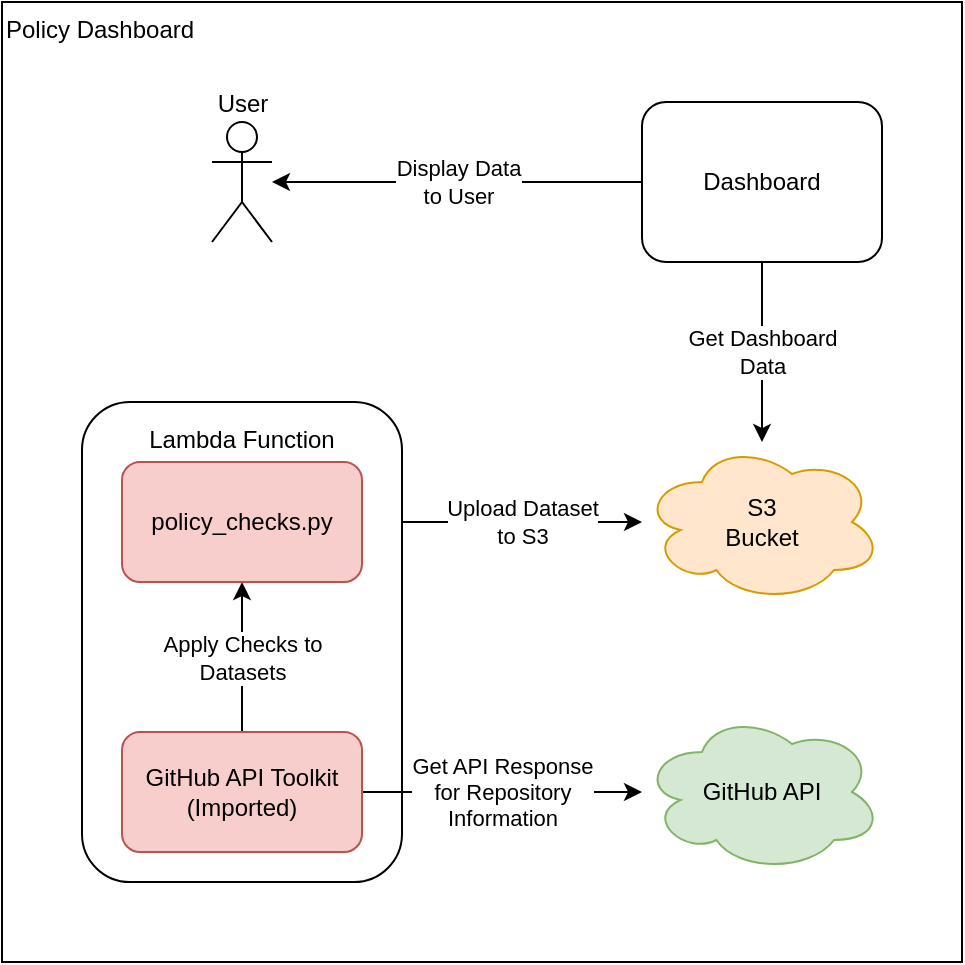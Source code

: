 <mxfile version="24.7.6">
  <diagram name="Page-1" id="pnx0hJKzSiqrIeHpiHD5">
    <mxGraphModel dx="1050" dy="1071" grid="1" gridSize="10" guides="1" tooltips="1" connect="1" arrows="1" fold="1" page="1" pageScale="1" pageWidth="827" pageHeight="1169" math="0" shadow="0">
      <root>
        <mxCell id="0" />
        <mxCell id="1" parent="0" />
        <mxCell id="_gAZQvvrP7qtMvys7ONW-1" value="Policy Dashboard" style="rounded=0;whiteSpace=wrap;html=1;align=left;verticalAlign=top;" vertex="1" parent="1">
          <mxGeometry x="40" y="40" width="480" height="480" as="geometry" />
        </mxCell>
        <mxCell id="_gAZQvvrP7qtMvys7ONW-22" value="Get Dashboard&lt;div&gt;Data&lt;/div&gt;" style="edgeStyle=orthogonalEdgeStyle;rounded=0;orthogonalLoop=1;jettySize=auto;html=1;exitX=0.5;exitY=1;exitDx=0;exitDy=0;" edge="1" parent="1" source="_gAZQvvrP7qtMvys7ONW-4" target="_gAZQvvrP7qtMvys7ONW-7">
          <mxGeometry relative="1" as="geometry" />
        </mxCell>
        <mxCell id="_gAZQvvrP7qtMvys7ONW-23" value="Display Data&lt;div&gt;to User&lt;/div&gt;" style="edgeStyle=orthogonalEdgeStyle;rounded=0;orthogonalLoop=1;jettySize=auto;html=1;exitX=0;exitY=0.5;exitDx=0;exitDy=0;" edge="1" parent="1" source="_gAZQvvrP7qtMvys7ONW-4" target="_gAZQvvrP7qtMvys7ONW-15">
          <mxGeometry relative="1" as="geometry" />
        </mxCell>
        <mxCell id="_gAZQvvrP7qtMvys7ONW-4" value="Dashboard" style="rounded=1;whiteSpace=wrap;html=1;verticalAlign=middle;spacingTop=0;" vertex="1" parent="1">
          <mxGeometry x="360" y="90" width="120" height="80" as="geometry" />
        </mxCell>
        <mxCell id="_gAZQvvrP7qtMvys7ONW-6" value="GitHub API" style="ellipse;shape=cloud;whiteSpace=wrap;html=1;fillColor=#d5e8d4;strokeColor=#82b366;" vertex="1" parent="1">
          <mxGeometry x="360" y="395" width="120" height="80" as="geometry" />
        </mxCell>
        <mxCell id="_gAZQvvrP7qtMvys7ONW-7" value="S3&lt;div&gt;Bucket&lt;/div&gt;" style="ellipse;shape=cloud;whiteSpace=wrap;html=1;fillColor=#ffe6cc;strokeColor=#d79b00;" vertex="1" parent="1">
          <mxGeometry x="360" y="260" width="120" height="80" as="geometry" />
        </mxCell>
        <mxCell id="_gAZQvvrP7qtMvys7ONW-21" value="Upload Dataset&lt;div&gt;to S3&lt;/div&gt;" style="edgeStyle=orthogonalEdgeStyle;rounded=0;orthogonalLoop=1;jettySize=auto;html=1;exitX=1;exitY=0.25;exitDx=0;exitDy=0;" edge="1" parent="1" source="_gAZQvvrP7qtMvys7ONW-9" target="_gAZQvvrP7qtMvys7ONW-7">
          <mxGeometry relative="1" as="geometry">
            <Array as="points">
              <mxPoint x="270" y="300" />
              <mxPoint x="270" y="300" />
            </Array>
          </mxGeometry>
        </mxCell>
        <mxCell id="_gAZQvvrP7qtMvys7ONW-9" value="Lambda Function" style="rounded=1;whiteSpace=wrap;html=1;verticalAlign=top;spacingTop=5;" vertex="1" parent="1">
          <mxGeometry x="80" y="240" width="160" height="240" as="geometry" />
        </mxCell>
        <mxCell id="_gAZQvvrP7qtMvys7ONW-19" value="Apply Checks to&lt;div&gt;Datasets&lt;/div&gt;" style="edgeStyle=orthogonalEdgeStyle;rounded=0;orthogonalLoop=1;jettySize=auto;html=1;" edge="1" parent="1" source="_gAZQvvrP7qtMvys7ONW-10" target="_gAZQvvrP7qtMvys7ONW-17">
          <mxGeometry relative="1" as="geometry" />
        </mxCell>
        <mxCell id="_gAZQvvrP7qtMvys7ONW-20" value="Get API Response&lt;div&gt;for Repository&lt;/div&gt;&lt;div&gt;Information&lt;/div&gt;" style="edgeStyle=orthogonalEdgeStyle;rounded=0;orthogonalLoop=1;jettySize=auto;html=1;exitX=1;exitY=0.5;exitDx=0;exitDy=0;" edge="1" parent="1" source="_gAZQvvrP7qtMvys7ONW-10" target="_gAZQvvrP7qtMvys7ONW-6">
          <mxGeometry relative="1" as="geometry" />
        </mxCell>
        <mxCell id="_gAZQvvrP7qtMvys7ONW-10" value="GitHub API Toolkit&lt;div&gt;(Imported)&lt;/div&gt;" style="rounded=1;whiteSpace=wrap;html=1;fillColor=#f8cecc;strokeColor=#b85450;" vertex="1" parent="1">
          <mxGeometry x="100" y="405" width="120" height="60" as="geometry" />
        </mxCell>
        <mxCell id="_gAZQvvrP7qtMvys7ONW-15" value="User" style="shape=umlActor;verticalLabelPosition=top;verticalAlign=bottom;html=1;outlineConnect=0;labelPosition=center;align=center;" vertex="1" parent="1">
          <mxGeometry x="145" y="100" width="30" height="60" as="geometry" />
        </mxCell>
        <mxCell id="_gAZQvvrP7qtMvys7ONW-17" value="policy_checks.py" style="rounded=1;whiteSpace=wrap;html=1;fillColor=#f8cecc;strokeColor=#b85450;" vertex="1" parent="1">
          <mxGeometry x="100" y="270" width="120" height="60" as="geometry" />
        </mxCell>
      </root>
    </mxGraphModel>
  </diagram>
</mxfile>
